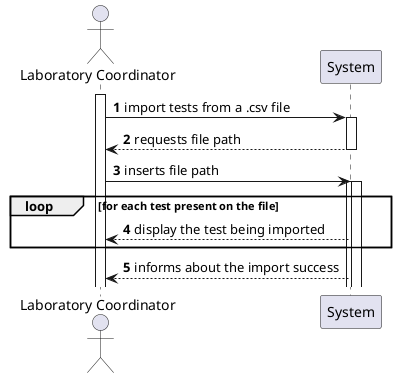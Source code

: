 @startuml
autonumber

actor "Laboratory Coordinator" as labC
activate labC

labC -> System ++: import tests from a .csv file
System --> labC --: requests file path
labC -> System ++: inserts file path
activate System
loop for each test present on the file
System -->  labC : display the test being imported
end
System --> labC : informs about the import success


@enduml